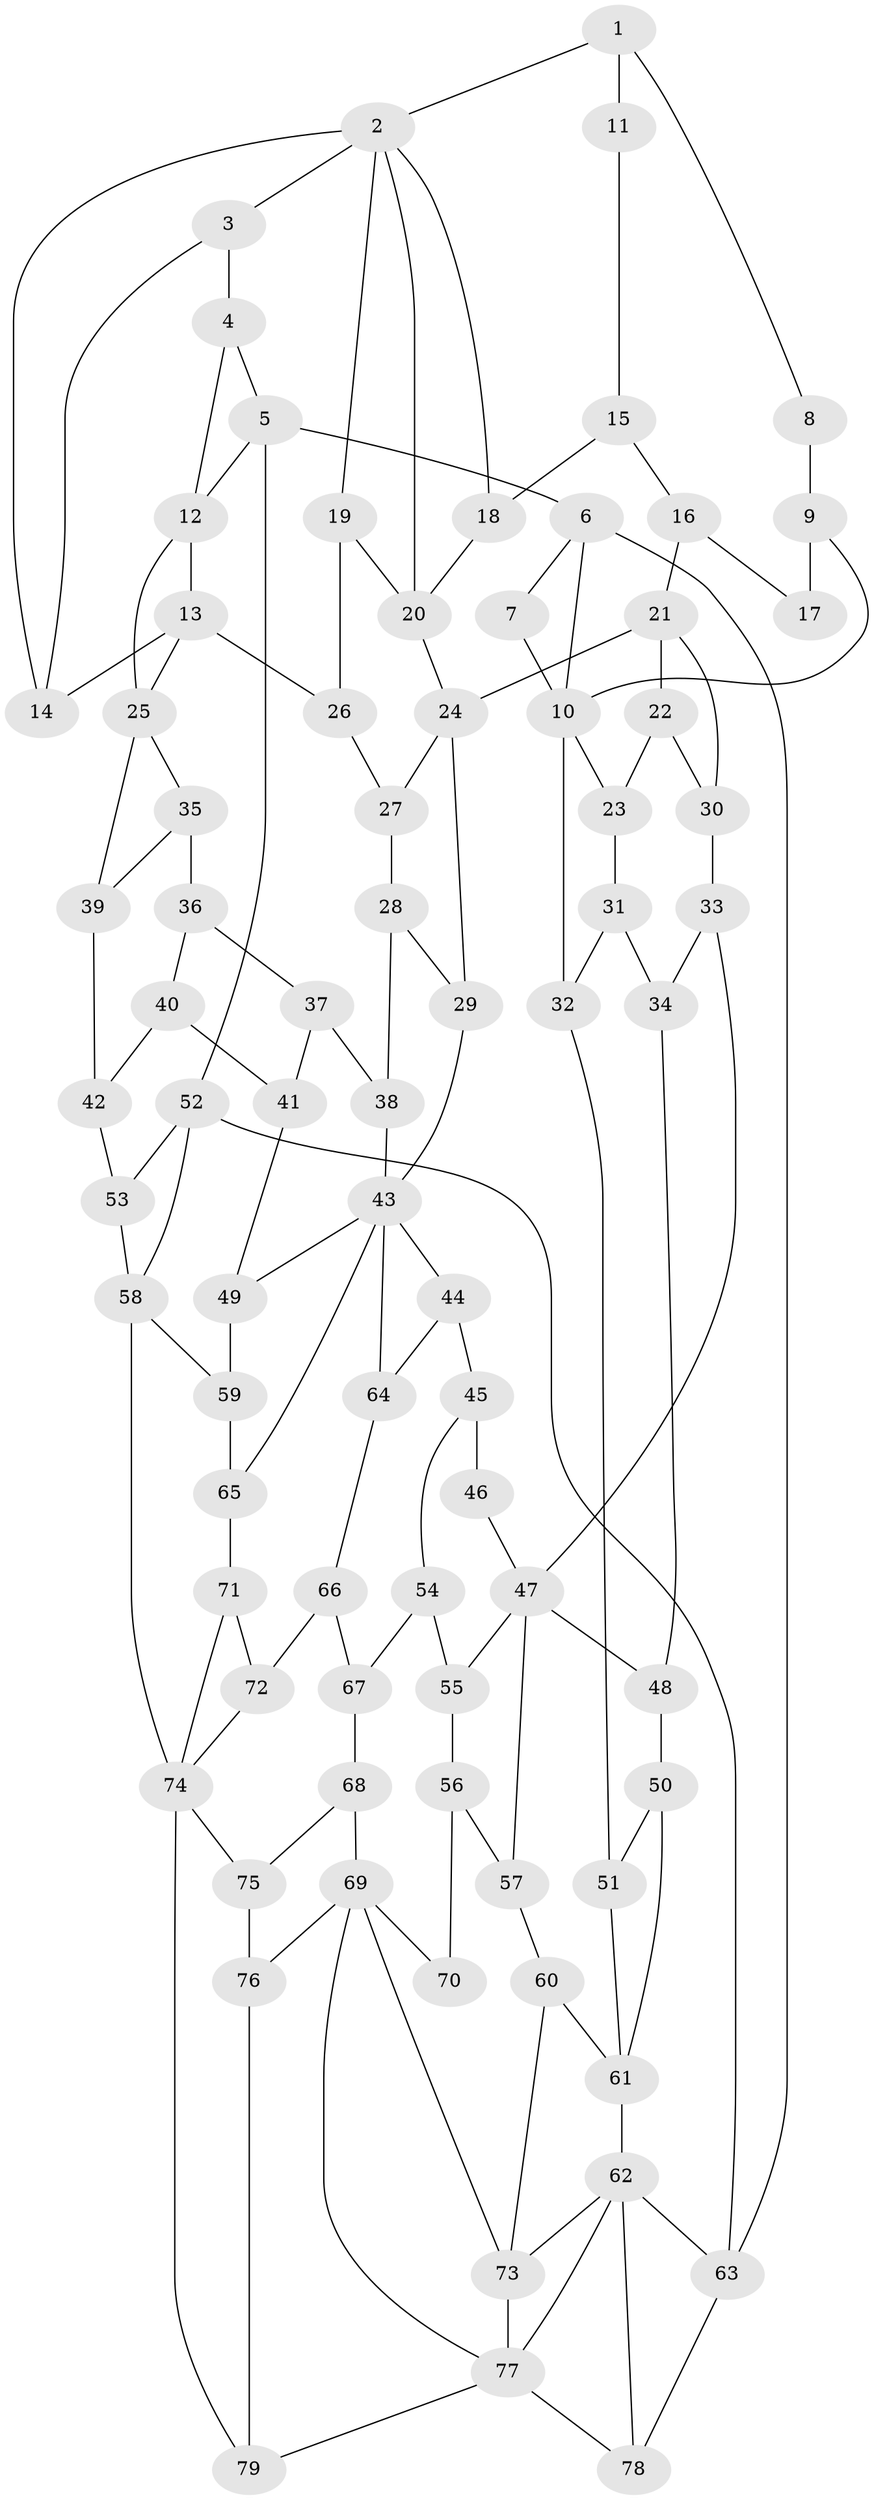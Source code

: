 // original degree distribution, {3: 0.015384615384615385, 5: 0.4461538461538462, 4: 0.27692307692307694, 6: 0.26153846153846155}
// Generated by graph-tools (version 1.1) at 2025/54/03/04/25 22:54:13]
// undirected, 79 vertices, 131 edges
graph export_dot {
  node [color=gray90,style=filled];
  1;
  2;
  3;
  4;
  5;
  6;
  7;
  8;
  9;
  10;
  11;
  12;
  13;
  14;
  15;
  16;
  17;
  18;
  19;
  20;
  21;
  22;
  23;
  24;
  25;
  26;
  27;
  28;
  29;
  30;
  31;
  32;
  33;
  34;
  35;
  36;
  37;
  38;
  39;
  40;
  41;
  42;
  43;
  44;
  45;
  46;
  47;
  48;
  49;
  50;
  51;
  52;
  53;
  54;
  55;
  56;
  57;
  58;
  59;
  60;
  61;
  62;
  63;
  64;
  65;
  66;
  67;
  68;
  69;
  70;
  71;
  72;
  73;
  74;
  75;
  76;
  77;
  78;
  79;
  1 -- 2 [weight=1.0];
  1 -- 8 [weight=1.0];
  1 -- 11 [weight=2.0];
  2 -- 3 [weight=1.0];
  2 -- 14 [weight=1.0];
  2 -- 18 [weight=1.0];
  2 -- 19 [weight=1.0];
  2 -- 20 [weight=1.0];
  3 -- 4 [weight=1.0];
  3 -- 14 [weight=1.0];
  4 -- 5 [weight=1.0];
  4 -- 12 [weight=1.0];
  5 -- 6 [weight=1.0];
  5 -- 12 [weight=1.0];
  5 -- 52 [weight=1.0];
  6 -- 7 [weight=1.0];
  6 -- 10 [weight=1.0];
  6 -- 63 [weight=1.0];
  7 -- 10 [weight=1.0];
  8 -- 9 [weight=2.0];
  9 -- 10 [weight=2.0];
  9 -- 17 [weight=2.0];
  10 -- 23 [weight=1.0];
  10 -- 32 [weight=1.0];
  11 -- 15 [weight=1.0];
  12 -- 13 [weight=2.0];
  12 -- 25 [weight=2.0];
  13 -- 14 [weight=1.0];
  13 -- 25 [weight=1.0];
  13 -- 26 [weight=1.0];
  15 -- 16 [weight=1.0];
  15 -- 18 [weight=1.0];
  16 -- 17 [weight=1.0];
  16 -- 21 [weight=1.0];
  18 -- 20 [weight=1.0];
  19 -- 20 [weight=1.0];
  19 -- 26 [weight=1.0];
  20 -- 24 [weight=2.0];
  21 -- 22 [weight=1.0];
  21 -- 24 [weight=2.0];
  21 -- 30 [weight=1.0];
  22 -- 23 [weight=1.0];
  22 -- 30 [weight=1.0];
  23 -- 31 [weight=1.0];
  24 -- 27 [weight=1.0];
  24 -- 29 [weight=1.0];
  25 -- 35 [weight=1.0];
  25 -- 39 [weight=1.0];
  26 -- 27 [weight=1.0];
  27 -- 28 [weight=1.0];
  28 -- 29 [weight=1.0];
  28 -- 38 [weight=1.0];
  29 -- 43 [weight=1.0];
  30 -- 33 [weight=1.0];
  31 -- 32 [weight=1.0];
  31 -- 34 [weight=1.0];
  32 -- 51 [weight=1.0];
  33 -- 34 [weight=1.0];
  33 -- 47 [weight=1.0];
  34 -- 48 [weight=1.0];
  35 -- 36 [weight=4.0];
  35 -- 39 [weight=1.0];
  36 -- 37 [weight=1.0];
  36 -- 40 [weight=1.0];
  37 -- 38 [weight=1.0];
  37 -- 41 [weight=1.0];
  38 -- 43 [weight=1.0];
  39 -- 42 [weight=1.0];
  40 -- 41 [weight=1.0];
  40 -- 42 [weight=1.0];
  41 -- 49 [weight=1.0];
  42 -- 53 [weight=1.0];
  43 -- 44 [weight=1.0];
  43 -- 49 [weight=1.0];
  43 -- 64 [weight=1.0];
  43 -- 65 [weight=1.0];
  44 -- 45 [weight=1.0];
  44 -- 64 [weight=1.0];
  45 -- 46 [weight=1.0];
  45 -- 54 [weight=1.0];
  46 -- 47 [weight=2.0];
  47 -- 48 [weight=1.0];
  47 -- 55 [weight=1.0];
  47 -- 57 [weight=1.0];
  48 -- 50 [weight=1.0];
  49 -- 59 [weight=1.0];
  50 -- 51 [weight=1.0];
  50 -- 61 [weight=1.0];
  51 -- 61 [weight=1.0];
  52 -- 53 [weight=1.0];
  52 -- 58 [weight=1.0];
  52 -- 63 [weight=1.0];
  53 -- 58 [weight=1.0];
  54 -- 55 [weight=1.0];
  54 -- 67 [weight=1.0];
  55 -- 56 [weight=1.0];
  56 -- 57 [weight=1.0];
  56 -- 70 [weight=1.0];
  57 -- 60 [weight=1.0];
  58 -- 59 [weight=1.0];
  58 -- 74 [weight=2.0];
  59 -- 65 [weight=1.0];
  60 -- 61 [weight=1.0];
  60 -- 73 [weight=1.0];
  61 -- 62 [weight=2.0];
  62 -- 63 [weight=1.0];
  62 -- 73 [weight=1.0];
  62 -- 77 [weight=1.0];
  62 -- 78 [weight=1.0];
  63 -- 78 [weight=1.0];
  64 -- 66 [weight=1.0];
  65 -- 71 [weight=1.0];
  66 -- 67 [weight=1.0];
  66 -- 72 [weight=1.0];
  67 -- 68 [weight=1.0];
  68 -- 69 [weight=1.0];
  68 -- 75 [weight=1.0];
  69 -- 70 [weight=2.0];
  69 -- 73 [weight=1.0];
  69 -- 76 [weight=1.0];
  69 -- 77 [weight=1.0];
  71 -- 72 [weight=1.0];
  71 -- 74 [weight=1.0];
  72 -- 74 [weight=1.0];
  73 -- 77 [weight=1.0];
  74 -- 75 [weight=1.0];
  74 -- 79 [weight=1.0];
  75 -- 76 [weight=1.0];
  76 -- 79 [weight=1.0];
  77 -- 78 [weight=1.0];
  77 -- 79 [weight=1.0];
}
